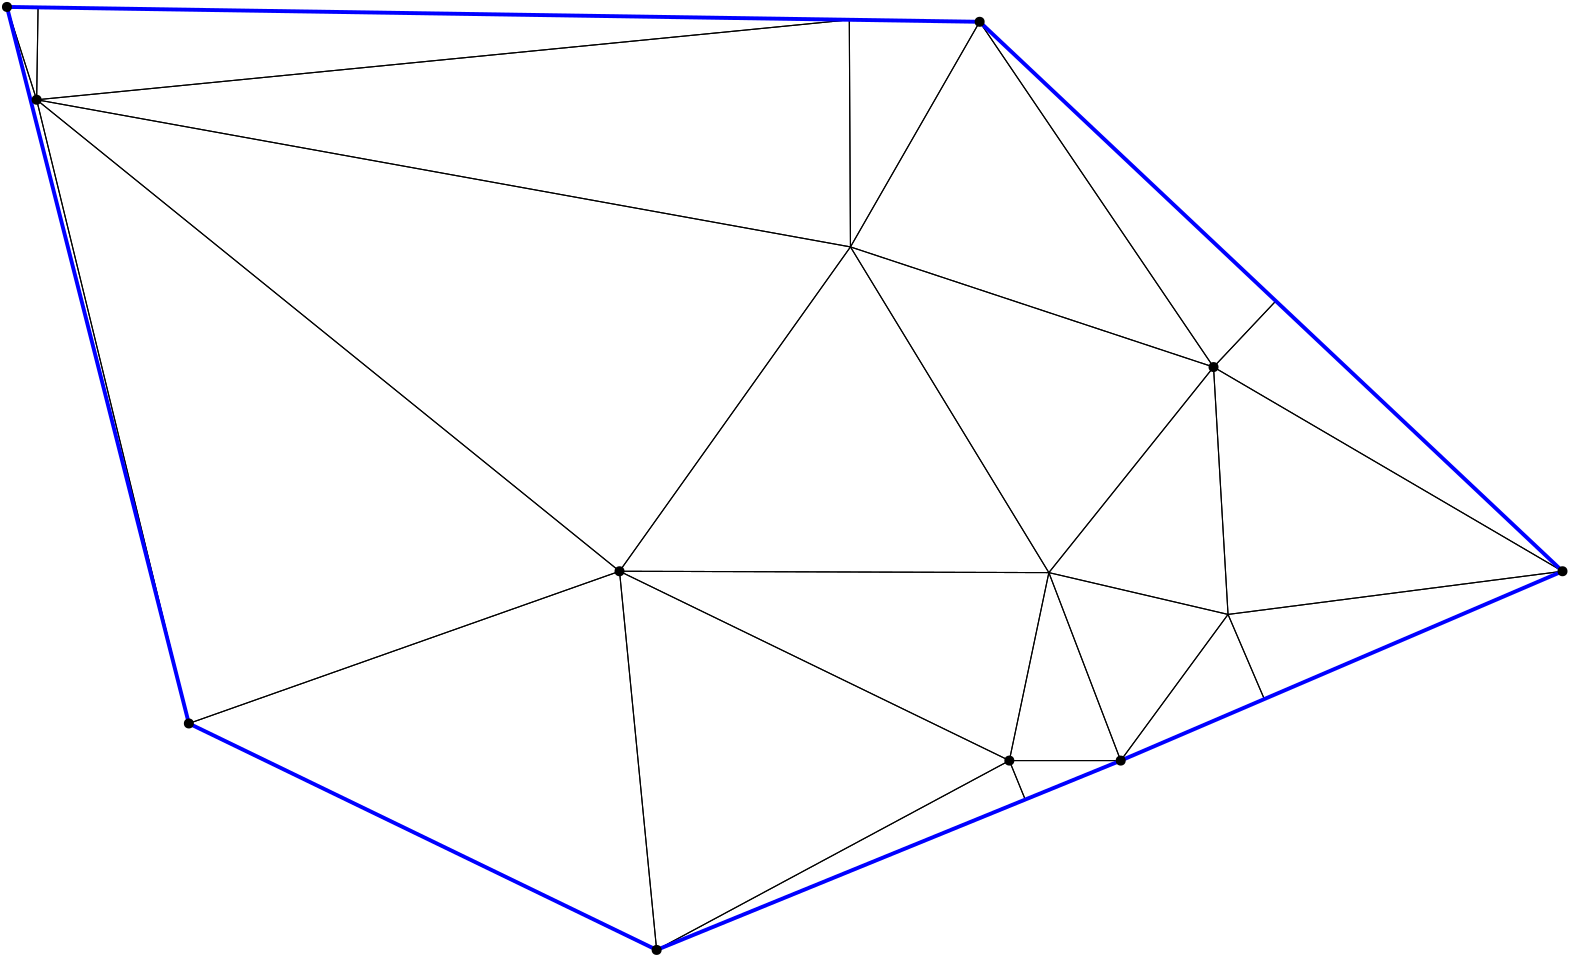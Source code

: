 <?xml version="1.0"?>
<!DOCTYPE ipe SYSTEM "ipe.dtd">
<ipe version="70218" creator="Ipe 7.2.24">
<info created="D:20221020151441" modified="D:20221020151441"/>
<ipestyle name="basic">
<symbol name="mark/disk(sx)" transformations="translations">
<path fill="sym-stroke">
0.6 0 0 0.6 0 0 e
</path>
</symbol>
<anglesize name="22.5 deg" value="22.5"/>
<anglesize name="30 deg" value="30"/>
<anglesize name="45 deg" value="45"/>
<anglesize name="60 deg" value="60"/>
<anglesize name="90 deg" value="90"/>
<arrowsize name="large" value="10"/>
<arrowsize name="small" value="5"/>
<arrowsize name="tiny" value="3"/>
<color name="blue" value="0 0 1"/>
<color name="gray" value="0.745"/>
<color name="green" value="0 1 0"/>
<color name="red" value="1 0 0"/>
<color name="pink" value="1 0.753 0.796"/>
<pen name="heavier" value="0.8"/>
<pen name="fat" value="1.4"/>
<pen name="ultrafat" value="2"/>
<gridsize name="16 pts (~6 mm)" value="16"/>
<gridsize name="32 pts (~12 mm)" value="32"/>
<gridsize name="4 pts" value="4"/>
<gridsize name="8 pts (~3 mm)" value="8"/>
<opacity name="10%" value="0.1"/>
<opacity name="25%" value="0.25"/>
<opacity name="50%" value="0.5"/>
<opacity name="75%" value="0.75"/>
<symbolsize name="large" value="5"/>
<symbolsize name="small" value="2"/>
<symbolsize name="tiny" value="1.1"/>
<textsize name="huge" value="\huge"/>
<textsize name="large" value="\large"/>
<textsize name="small" value="\small"/>
<textsize name="tiny" value="	iny"/>
<tiling name="falling" angle="-60" step="4" width="1"/>
<tiling name="rising" angle="30" step="4" width="1"/>
</ipestyle>
<page>
<layer name="hull"/>
<layer name="constraints"/>
<layer name="triangulation"/>
<layer name="obtuse"/>
<layer name="blub"/>
<layer name="problems"/>
<view layers="hull constraints triangulation obtuse blub" active="triangulation"/>
<path layer="triangulation" stroke="black">
26.6921 578.062 m 
81.4893 353.527 l 
</path>
<path layer="triangulation" stroke="black">
81.4893 353.527 m 
236.525 408.325 l 
</path>
<path layer="triangulation" stroke="black">
236.525 408.325 m 
26.6921 578.062 l 
</path>
<path layer="triangulation" stroke="black">
81.4893 353.527 m 
249.89 272 l 
</path>
<path layer="triangulation" stroke="black">
249.89 272 m 
236.525 408.325 l 
</path>
<path layer="triangulation" stroke="black">
236.525 408.325 m 
81.4893 353.527 l 
</path>
<path layer="triangulation" stroke="black">
319.665 525.084 m 
319.25 606.845 l 
</path>
<path layer="triangulation" stroke="black">
319.25 606.845 m 
26.6921 578.062 l 
</path>
<path layer="triangulation" stroke="black">
26.6921 578.062 m 
319.665 525.084 l 
</path>
<path layer="triangulation" stroke="black">
319.665 525.084 m 
26.6921 578.062 l 
</path>
<path layer="triangulation" stroke="black">
26.6921 578.062 m 
236.525 408.325 l 
</path>
<path layer="triangulation" stroke="black">
236.525 408.325 m 
319.665 525.084 l 
</path>
<path layer="triangulation" stroke="black">
24.6168 577.535 m 
81.4893 353.527 l 
</path>
<path layer="triangulation" stroke="black">
81.4893 353.527 m 
26.6921 578.062 l 
</path>
<path layer="triangulation" stroke="black">
26.6921 578.062 m 
24.6168 577.535 l 
</path>
<path layer="triangulation" stroke="black">
249.89 272 m 
376.859 340.162 l 
</path>
<path layer="triangulation" stroke="black">
376.859 340.162 m 
236.525 408.325 l 
</path>
<path layer="triangulation" stroke="black">
236.525 408.325 m 
249.89 272 l 
</path>
<path layer="triangulation" stroke="black">
319.665 525.084 m 
450.368 481.833 l 
</path>
<path layer="triangulation" stroke="black">
450.368 481.833 m 
366.167 606.129 l 
</path>
<path layer="triangulation" stroke="black">
366.167 606.129 m 
319.665 525.084 l 
</path>
<path layer="triangulation" stroke="black">
391.089 407.831 m 
416.955 340.162 l 
</path>
<path layer="triangulation" stroke="black">
416.955 340.162 m 
455.591 392.785 l 
</path>
<path layer="triangulation" stroke="black">
455.591 392.785 m 
391.089 407.831 l 
</path>
<path layer="triangulation" stroke="black">
391.089 407.831 m 
376.859 340.162 l 
</path>
<path layer="triangulation" stroke="black">
376.859 340.162 m 
416.955 340.162 l 
</path>
<path layer="triangulation" stroke="black">
416.955 340.162 m 
391.089 407.831 l 
</path>
<path layer="triangulation" stroke="black">
382.581 326.138 m 
416.955 340.162 l 
</path>
<path layer="triangulation" stroke="black">
416.955 340.162 m 
376.859 340.162 l 
</path>
<path layer="triangulation" stroke="black">
376.859 340.162 m 
382.581 326.138 l 
</path>
<path layer="triangulation" stroke="black">
16 611.475 m 
24.6168 577.535 l 
</path>
<path layer="triangulation" stroke="black">
24.6168 577.535 m 
26.6921 578.062 l 
</path>
<path layer="triangulation" stroke="black">
26.6921 578.062 m 
16 611.475 l 
</path>
<path layer="triangulation" stroke="black">
319.25 606.845 m 
319.665 525.084 l 
</path>
<path layer="triangulation" stroke="black">
319.665 525.084 m 
366.167 606.129 l 
</path>
<path layer="triangulation" stroke="black">
366.167 606.129 m 
319.25 606.845 l 
</path>
<path layer="triangulation" stroke="black">
236.525 408.325 m 
376.859 340.162 l 
</path>
<path layer="triangulation" stroke="black">
376.859 340.162 m 
391.089 407.831 l 
</path>
<path layer="triangulation" stroke="black">
391.089 407.831 m 
236.525 408.325 l 
</path>
<path layer="triangulation" stroke="black">
27.1996 611.304 m 
26.6921 578.062 l 
</path>
<path layer="triangulation" stroke="black">
26.6921 578.062 m 
319.25 606.845 l 
</path>
<path layer="triangulation" stroke="black">
319.25 606.845 m 
27.1996 611.304 l 
</path>
<path layer="triangulation" stroke="black">
16 611.475 m 
26.6921 578.062 l 
</path>
<path layer="triangulation" stroke="black">
26.6921 578.062 m 
27.1996 611.304 l 
</path>
<path layer="triangulation" stroke="black">
27.1996 611.304 m 
16 611.475 l 
</path>
<path layer="triangulation" stroke="black">
450.368 481.833 m 
472.79 505.618 l 
</path>
<path layer="triangulation" stroke="black">
472.79 505.618 m 
366.167 606.129 l 
</path>
<path layer="triangulation" stroke="black">
366.167 606.129 m 
450.368 481.833 l 
</path>
<path layer="triangulation" stroke="black">
450.368 481.833 m 
576 408.325 l 
</path>
<path layer="triangulation" stroke="black">
576 408.325 m 
472.79 505.618 l 
</path>
<path layer="triangulation" stroke="black">
472.79 505.618 m 
450.368 481.833 l 
</path>
<path layer="triangulation" stroke="black">
319.665 525.084 m 
391.089 407.831 l 
</path>
<path layer="triangulation" stroke="black">
391.089 407.831 m 
450.368 481.833 l 
</path>
<path layer="triangulation" stroke="black">
450.368 481.833 m 
319.665 525.084 l 
</path>
<path layer="triangulation" stroke="black">
319.665 525.084 m 
236.525 408.325 l 
</path>
<path layer="triangulation" stroke="black">
236.525 408.325 m 
391.089 407.831 l 
</path>
<path layer="triangulation" stroke="black">
391.089 407.831 m 
319.665 525.084 l 
</path>
<path layer="triangulation" stroke="black">
450.368 481.833 m 
455.591 392.785 l 
</path>
<path layer="triangulation" stroke="black">
455.591 392.785 m 
576 408.325 l 
</path>
<path layer="triangulation" stroke="black">
576 408.325 m 
450.368 481.833 l 
</path>
<path layer="triangulation" stroke="black">
450.368 481.833 m 
391.089 407.831 l 
</path>
<path layer="triangulation" stroke="black">
391.089 407.831 m 
455.591 392.785 l 
</path>
<path layer="triangulation" stroke="black">
455.591 392.785 m 
450.368 481.833 l 
</path>
<path layer="triangulation" stroke="black">
249.89 272 m 
382.581 326.138 l 
</path>
<path layer="triangulation" stroke="black">
382.581 326.138 m 
376.859 340.162 l 
</path>
<path layer="triangulation" stroke="black">
376.859 340.162 m 
249.89 272 l 
</path>
<path layer="triangulation" stroke="black">
455.591 392.785 m 
468.648 362.317 l 
</path>
<path layer="triangulation" stroke="black">
468.648 362.317 m 
576 408.325 l 
</path>
<path layer="triangulation" stroke="black">
576 408.325 m 
455.591 392.785 l 
</path>
<path layer="triangulation" stroke="black">
455.591 392.785 m 
416.955 340.162 l 
</path>
<path layer="triangulation" stroke="black">
416.955 340.162 m 
468.648 362.317 l 
</path>
<path layer="triangulation" stroke="black">
468.648 362.317 m 
455.591 392.785 l 
</path>
<path layer="hull" stroke="blue" pen="fat">
16 611.475 m 
81.4893 353.527 l 
</path>
<path layer="hull" stroke="blue" pen="fat">
81.4893 353.527 m 
249.89 272 l 
</path>
<path layer="hull" stroke="blue" pen="fat">
249.89 272 m 
416.955 340.162 l 
</path>
<path layer="hull" stroke="blue" pen="fat">
416.955 340.162 m 
576 408.325 l 
</path>
<path layer="hull" stroke="blue" pen="fat">
576 408.325 m 
366.167 606.129 l 
</path>
<path layer="hull" stroke="blue" pen="fat">
366.167 606.129 m 
16 611.475 l 
</path>
<use layer="points" name="mark/disk(sx)" pos="450.368 481.833" size="normal" stroke="black"/>
<use layer="points" name="mark/disk(sx)" pos="576 408.325" size="normal" stroke="black"/>
<use layer="points" name="mark/disk(sx)" pos="236.525 408.325" size="normal" stroke="black"/>
<use layer="points" name="mark/disk(sx)" pos="376.859 340.162" size="normal" stroke="black"/>
<use layer="points" name="mark/disk(sx)" pos="366.167 606.129" size="normal" stroke="black"/>
<use layer="points" name="mark/disk(sx)" pos="249.89 272" size="normal" stroke="black"/>
<use layer="points" name="mark/disk(sx)" pos="81.4893 353.527" size="normal" stroke="black"/>
<use layer="points" name="mark/disk(sx)" pos="26.6921 578.062" size="normal" stroke="black"/>
<use layer="points" name="mark/disk(sx)" pos="16 611.475" size="normal" stroke="black"/>
<use layer="points" name="mark/disk(sx)" pos="416.955 340.162" size="normal" stroke="black"/>
</page>
</ipe>
